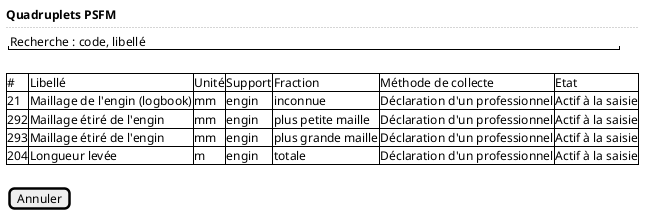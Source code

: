 @startsalt
{
  <b>Quadruplets PSFM
  ..

  {"Recherche : code, libellé                                                   "}
  .

  {# # | Libellé | Unité | Support | Fraction | Méthode de collecte | Etat
     21 | Maillage de l'engin (logbook) | mm | engin | inconnue | Déclaration d'un professionnel | Actif à la saisie
     292 | Maillage étiré de l'engin | mm | engin | plus petite maille | Déclaration d'un professionnel | Actif à la saisie
     293 | Maillage étiré de l'engin | mm | engin | plus grande maille | Déclaration d'un professionnel | Actif à la saisie
     204 | Longueur levée | m | engin | totale | Déclaration d'un professionnel | Actif à la saisie
  }
  .

  { [Annuler] }
}
@endsalt